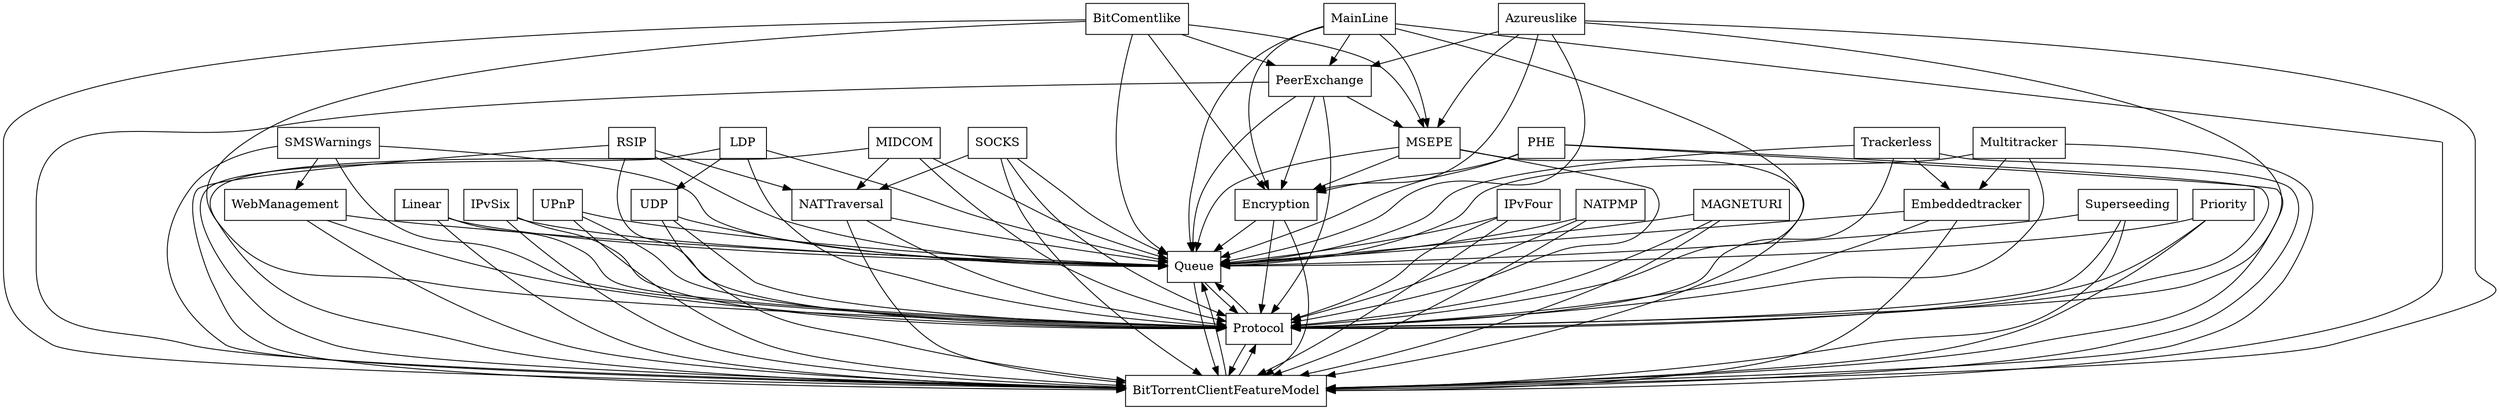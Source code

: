 digraph{
graph [rankdir=TB];
node [shape=box];
edge [arrowhead=normal];
0[label="BitComentlike",]
1[label="UDP",]
2[label="SOCKS",]
3[label="NATTraversal",]
4[label="Linear",]
5[label="MainLine",]
6[label="MIDCOM",]
7[label="Azureuslike",]
8[label="IPvSix",]
9[label="UPnP",]
10[label="Embeddedtracker",]
11[label="PeerExchange",]
12[label="Trackerless",]
13[label="WebManagement",]
14[label="Queue",]
15[label="SMSWarnings",]
16[label="RSIP",]
17[label="LDP",]
18[label="Protocol",]
19[label="PHE",]
20[label="Encryption",]
21[label="Superseeding",]
22[label="MSEPE",]
23[label="Priority",]
24[label="IPvFour",]
25[label="NATPMP",]
26[label="Multitracker",]
27[label="BitTorrentClientFeatureModel",]
28[label="MAGNETURI",]
0->11[label="",]
0->14[label="",]
0->18[label="",]
0->20[label="",]
0->22[label="",]
0->27[label="",]
1->14[label="",]
1->18[label="",]
1->27[label="",]
2->3[label="",]
2->14[label="",]
2->18[label="",]
2->27[label="",]
3->14[label="",]
3->18[label="",]
3->27[label="",]
4->14[label="",]
4->18[label="",]
4->27[label="",]
5->11[label="",]
5->14[label="",]
5->18[label="",]
5->20[label="",]
5->22[label="",]
5->27[label="",]
6->3[label="",]
6->14[label="",]
6->18[label="",]
6->27[label="",]
7->11[label="",]
7->14[label="",]
7->18[label="",]
7->20[label="",]
7->22[label="",]
7->27[label="",]
8->14[label="",]
8->18[label="",]
8->27[label="",]
9->14[label="",]
9->18[label="",]
9->27[label="",]
10->14[label="",]
10->18[label="",]
10->27[label="",]
11->14[label="",]
11->18[label="",]
11->20[label="",]
11->22[label="",]
11->27[label="",]
12->10[label="",]
12->14[label="",]
12->18[label="",]
12->27[label="",]
13->14[label="",]
13->18[label="",]
13->27[label="",]
14->18[label="",]
14->27[label="",]
15->13[label="",]
15->14[label="",]
15->18[label="",]
15->27[label="",]
16->3[label="",]
16->14[label="",]
16->18[label="",]
16->27[label="",]
17->1[label="",]
17->14[label="",]
17->18[label="",]
17->27[label="",]
18->14[label="",]
18->27[label="",]
19->14[label="",]
19->18[label="",]
19->20[label="",]
19->27[label="",]
20->14[label="",]
20->18[label="",]
20->27[label="",]
21->14[label="",]
21->18[label="",]
21->27[label="",]
22->14[label="",]
22->18[label="",]
22->20[label="",]
22->27[label="",]
23->14[label="",]
23->18[label="",]
23->27[label="",]
24->14[label="",]
24->18[label="",]
24->27[label="",]
25->14[label="",]
25->18[label="",]
25->27[label="",]
26->10[label="",]
26->14[label="",]
26->18[label="",]
26->27[label="",]
27->14[label="",]
27->18[label="",]
28->14[label="",]
28->18[label="",]
28->27[label="",]
}
